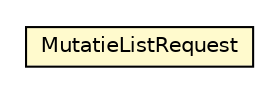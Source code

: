 #!/usr/local/bin/dot
#
# Class diagram 
# Generated by UMLGraph version R5_6-24-gf6e263 (http://www.umlgraph.org/)
#

digraph G {
	edge [fontname="Helvetica",fontsize=10,labelfontname="Helvetica",labelfontsize=10];
	node [fontname="Helvetica",fontsize=10,shape=plaintext];
	nodesep=0.25;
	ranksep=0.5;
	// nl.b3p.brmo.soap.eigendom.MutatieListRequest
	c1247 [label=<<table title="nl.b3p.brmo.soap.eigendom.MutatieListRequest" border="0" cellborder="1" cellspacing="0" cellpadding="2" port="p" bgcolor="lemonChiffon" href="./MutatieListRequest.html">
		<tr><td><table border="0" cellspacing="0" cellpadding="1">
<tr><td align="center" balign="center"> MutatieListRequest </td></tr>
		</table></td></tr>
		</table>>, URL="./MutatieListRequest.html", fontname="Helvetica", fontcolor="black", fontsize=10.0];
}

